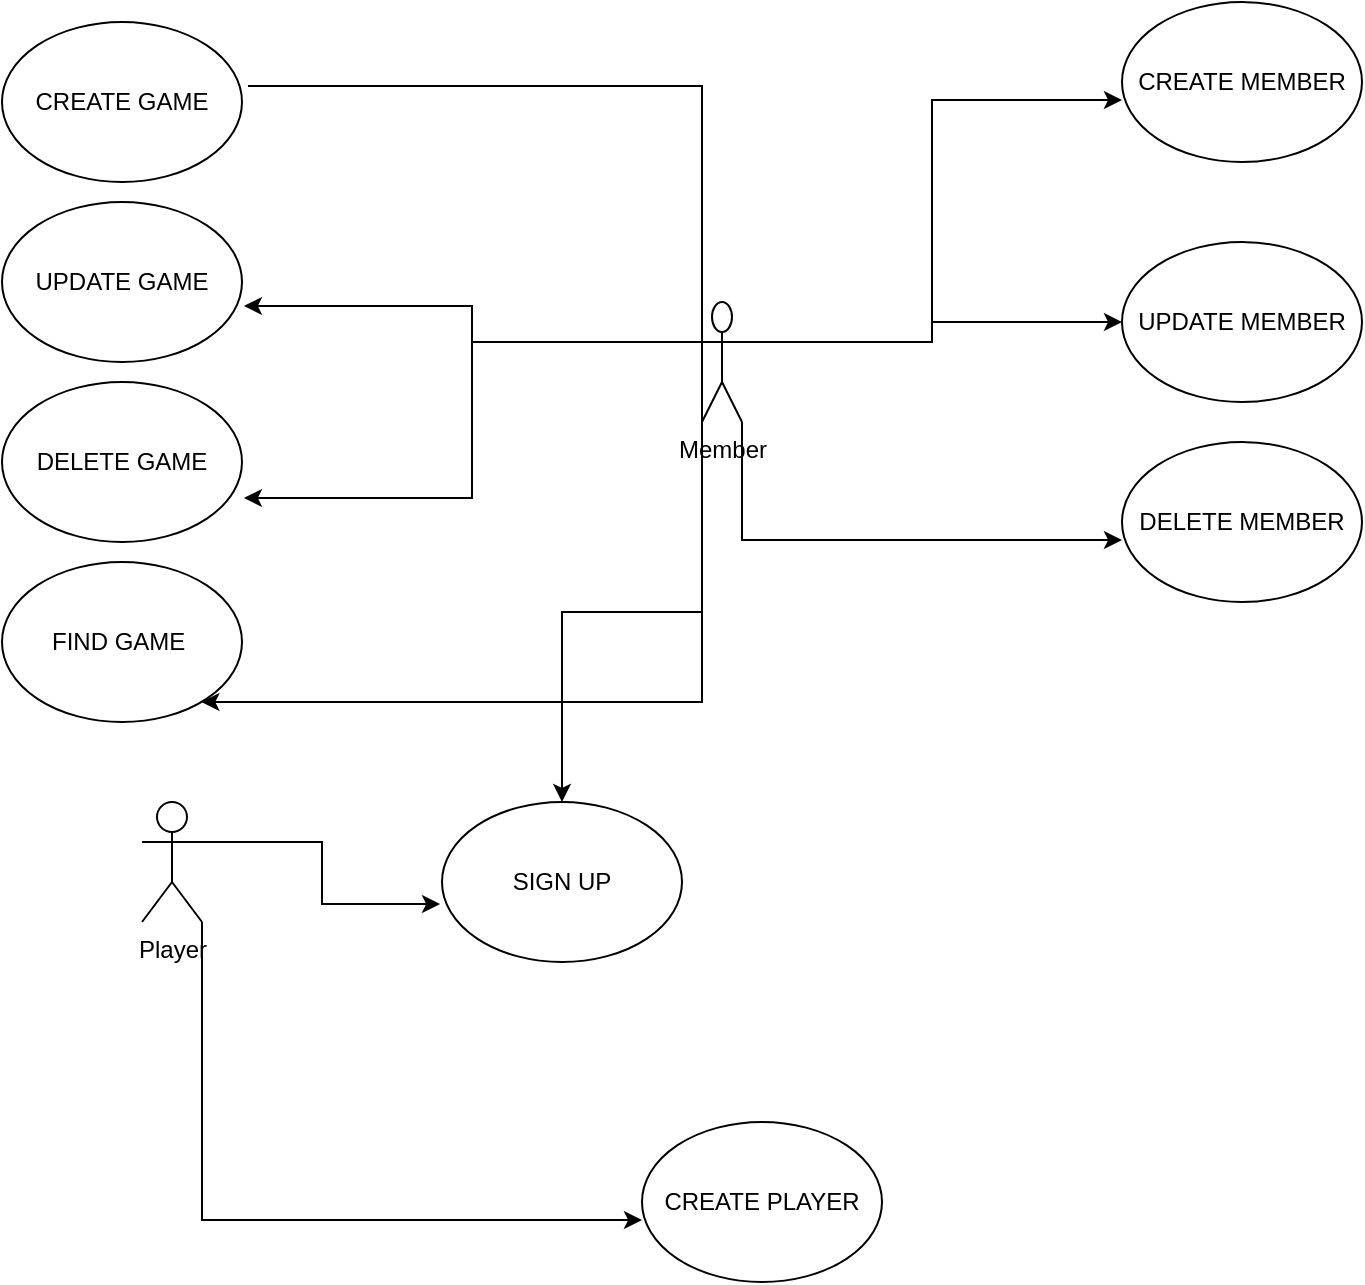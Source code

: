 <mxfile version="20.0.3" type="device"><diagram id="P8X2G4Z_6HNxp-qiS4_f" name="Page-1"><mxGraphModel dx="1422" dy="762" grid="1" gridSize="10" guides="1" tooltips="1" connect="1" arrows="1" fold="1" page="1" pageScale="1" pageWidth="827" pageHeight="1169" math="0" shadow="0"><root><mxCell id="0"/><mxCell id="1" parent="0"/><mxCell id="0_71xbirU7lC3DYWF0o5-22" style="edgeStyle=orthogonalEdgeStyle;rounded=0;orthogonalLoop=1;jettySize=auto;html=1;exitX=1;exitY=1;exitDx=0;exitDy=0;exitPerimeter=0;entryX=0;entryY=0.613;entryDx=0;entryDy=0;entryPerimeter=0;" edge="1" parent="1" source="0_71xbirU7lC3DYWF0o5-1" target="0_71xbirU7lC3DYWF0o5-7"><mxGeometry relative="1" as="geometry"/></mxCell><mxCell id="0_71xbirU7lC3DYWF0o5-23" style="edgeStyle=orthogonalEdgeStyle;rounded=0;orthogonalLoop=1;jettySize=auto;html=1;exitX=1;exitY=0.333;exitDx=0;exitDy=0;exitPerimeter=0;entryX=0;entryY=0.5;entryDx=0;entryDy=0;" edge="1" parent="1" source="0_71xbirU7lC3DYWF0o5-1" target="0_71xbirU7lC3DYWF0o5-6"><mxGeometry relative="1" as="geometry"/></mxCell><mxCell id="0_71xbirU7lC3DYWF0o5-24" style="edgeStyle=orthogonalEdgeStyle;rounded=0;orthogonalLoop=1;jettySize=auto;html=1;exitX=1;exitY=0.333;exitDx=0;exitDy=0;exitPerimeter=0;entryX=0;entryY=0.613;entryDx=0;entryDy=0;entryPerimeter=0;" edge="1" parent="1" source="0_71xbirU7lC3DYWF0o5-1" target="0_71xbirU7lC3DYWF0o5-5"><mxGeometry relative="1" as="geometry"/></mxCell><mxCell id="0_71xbirU7lC3DYWF0o5-30" style="edgeStyle=orthogonalEdgeStyle;rounded=0;orthogonalLoop=1;jettySize=auto;html=1;exitX=0;exitY=0.333;exitDx=0;exitDy=0;exitPerimeter=0;entryX=1.008;entryY=0.65;entryDx=0;entryDy=0;entryPerimeter=0;" edge="1" parent="1" source="0_71xbirU7lC3DYWF0o5-1" target="0_71xbirU7lC3DYWF0o5-26"><mxGeometry relative="1" as="geometry"/></mxCell><mxCell id="0_71xbirU7lC3DYWF0o5-33" style="edgeStyle=orthogonalEdgeStyle;rounded=0;orthogonalLoop=1;jettySize=auto;html=1;exitX=0;exitY=0.333;exitDx=0;exitDy=0;exitPerimeter=0;entryX=1.008;entryY=0.725;entryDx=0;entryDy=0;entryPerimeter=0;" edge="1" parent="1" source="0_71xbirU7lC3DYWF0o5-1" target="0_71xbirU7lC3DYWF0o5-27"><mxGeometry relative="1" as="geometry"/></mxCell><mxCell id="0_71xbirU7lC3DYWF0o5-34" style="edgeStyle=orthogonalEdgeStyle;rounded=0;orthogonalLoop=1;jettySize=auto;html=1;exitX=1.025;exitY=0.4;exitDx=0;exitDy=0;exitPerimeter=0;" edge="1" parent="1" source="0_71xbirU7lC3DYWF0o5-19" target="0_71xbirU7lC3DYWF0o5-28"><mxGeometry relative="1" as="geometry"><Array as="points"><mxPoint x="460" y="82"/><mxPoint x="460" y="390"/></Array></mxGeometry></mxCell><mxCell id="0_71xbirU7lC3DYWF0o5-38" style="edgeStyle=orthogonalEdgeStyle;rounded=0;orthogonalLoop=1;jettySize=auto;html=1;exitX=0;exitY=1;exitDx=0;exitDy=0;exitPerimeter=0;" edge="1" parent="1" source="0_71xbirU7lC3DYWF0o5-1" target="0_71xbirU7lC3DYWF0o5-36"><mxGeometry relative="1" as="geometry"/></mxCell><mxCell id="0_71xbirU7lC3DYWF0o5-1" value="Member" style="shape=umlActor;verticalLabelPosition=bottom;verticalAlign=top;html=1;outlineConnect=0;" vertex="1" parent="1"><mxGeometry x="460" y="190" width="20" height="60" as="geometry"/></mxCell><mxCell id="0_71xbirU7lC3DYWF0o5-16" style="edgeStyle=orthogonalEdgeStyle;rounded=0;orthogonalLoop=1;jettySize=auto;html=1;exitX=1;exitY=1;exitDx=0;exitDy=0;exitPerimeter=0;entryX=0;entryY=0.613;entryDx=0;entryDy=0;entryPerimeter=0;" edge="1" parent="1" source="0_71xbirU7lC3DYWF0o5-2" target="0_71xbirU7lC3DYWF0o5-8"><mxGeometry relative="1" as="geometry"/></mxCell><mxCell id="0_71xbirU7lC3DYWF0o5-37" style="edgeStyle=orthogonalEdgeStyle;rounded=0;orthogonalLoop=1;jettySize=auto;html=1;exitX=1;exitY=0.333;exitDx=0;exitDy=0;exitPerimeter=0;entryX=-0.008;entryY=0.638;entryDx=0;entryDy=0;entryPerimeter=0;" edge="1" parent="1" source="0_71xbirU7lC3DYWF0o5-2" target="0_71xbirU7lC3DYWF0o5-36"><mxGeometry relative="1" as="geometry"/></mxCell><mxCell id="0_71xbirU7lC3DYWF0o5-2" value="Player" style="shape=umlActor;verticalLabelPosition=bottom;verticalAlign=top;html=1;outlineConnect=0;" vertex="1" parent="1"><mxGeometry x="180" y="440" width="30" height="60" as="geometry"/></mxCell><mxCell id="0_71xbirU7lC3DYWF0o5-5" value="CREATE MEMBER" style="ellipse;whiteSpace=wrap;html=1;" vertex="1" parent="1"><mxGeometry x="670" y="40" width="120" height="80" as="geometry"/></mxCell><mxCell id="0_71xbirU7lC3DYWF0o5-6" value="UPDATE MEMBER" style="ellipse;whiteSpace=wrap;html=1;" vertex="1" parent="1"><mxGeometry x="670" y="160" width="120" height="80" as="geometry"/></mxCell><mxCell id="0_71xbirU7lC3DYWF0o5-7" value="DELETE MEMBER" style="ellipse;whiteSpace=wrap;html=1;" vertex="1" parent="1"><mxGeometry x="670" y="260" width="120" height="80" as="geometry"/></mxCell><mxCell id="0_71xbirU7lC3DYWF0o5-8" value="CREATE PLAYER" style="ellipse;whiteSpace=wrap;html=1;" vertex="1" parent="1"><mxGeometry x="430" y="600" width="120" height="80" as="geometry"/></mxCell><mxCell id="0_71xbirU7lC3DYWF0o5-19" value="CREATE GAME" style="ellipse;whiteSpace=wrap;html=1;" vertex="1" parent="1"><mxGeometry x="110" y="50" width="120" height="80" as="geometry"/></mxCell><mxCell id="0_71xbirU7lC3DYWF0o5-26" value="UPDATE GAME" style="ellipse;whiteSpace=wrap;html=1;" vertex="1" parent="1"><mxGeometry x="110" y="140" width="120" height="80" as="geometry"/></mxCell><mxCell id="0_71xbirU7lC3DYWF0o5-27" value="DELETE GAME" style="ellipse;whiteSpace=wrap;html=1;" vertex="1" parent="1"><mxGeometry x="110" y="230" width="120" height="80" as="geometry"/></mxCell><mxCell id="0_71xbirU7lC3DYWF0o5-28" value="&lt;div style=&quot;text-align: left;&quot;&gt;&lt;span style=&quot;background-color: initial;&quot;&gt;FIND GAME&amp;nbsp;&lt;/span&gt;&lt;/div&gt;" style="ellipse;whiteSpace=wrap;html=1;" vertex="1" parent="1"><mxGeometry x="110" y="320" width="120" height="80" as="geometry"/></mxCell><mxCell id="0_71xbirU7lC3DYWF0o5-36" value="&lt;div style=&quot;text-align: left;&quot;&gt;&lt;span style=&quot;background-color: initial;&quot;&gt;SIGN UP&lt;/span&gt;&lt;/div&gt;" style="ellipse;whiteSpace=wrap;html=1;" vertex="1" parent="1"><mxGeometry x="330" y="440" width="120" height="80" as="geometry"/></mxCell></root></mxGraphModel></diagram></mxfile>